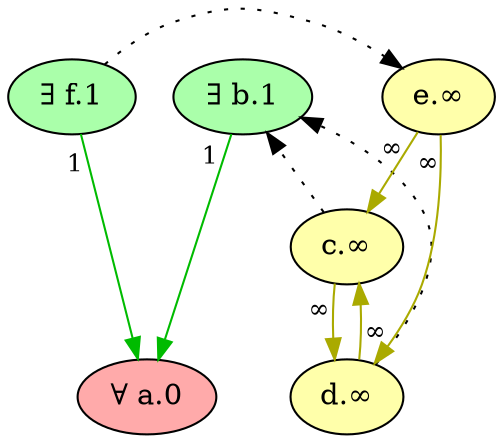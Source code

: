digraph {
    // Node defaults can be set here if needed
    "a" [style="filled" fillcolor="#FFAAAA" label="∀ a.0" fontsize=14]
    "f" [style="filled" fillcolor="#AAFFAA" label="∃ f.1" fontsize=14]
    "b" [style="filled" fillcolor="#AAFFAA" label="∃ b.1" fontsize=14]
    "c" [style="filled" fillcolor="#FFFFAA" label="c.∞" fontsize=14]
    "d" [style="filled" fillcolor="#FFFFAA" label="d.∞" fontsize=14]
    "e" [style="filled" fillcolor="#FFFFAA" label="e.∞" fontsize=14]
    edge[labeldistance=1.5 fontsize=12]
    "b" -> "a" [color="#00BB00" style="solid" dir="forward" taillabel="1" ]
    "c" -> "b" [color="black" style="dotted" dir="forward" taillabel="" constraint=false]
    "c" -> "d" [color="#AAAA00" style="solid" dir="forward" taillabel="∞" ]
    "d" -> "b" [color="black" style="dotted" dir="forward" taillabel="" constraint=false]
    "d" -> "c" [color="#AAAA00" style="solid" dir="forward" taillabel="∞" ]
    "e" -> "c" [color="#AAAA00" style="solid" dir="forward" taillabel="∞" ]
    "e" -> "d" [color="#AAAA00" style="solid" dir="forward" taillabel="∞" ]
    "f" -> "e" [color="black" style="dotted" dir="forward" taillabel="" constraint=false]
    "f" -> "a" [color="#00BB00" style="solid" dir="forward" taillabel="1" ]
    {rank = max a}
    {rank = min f b}
}